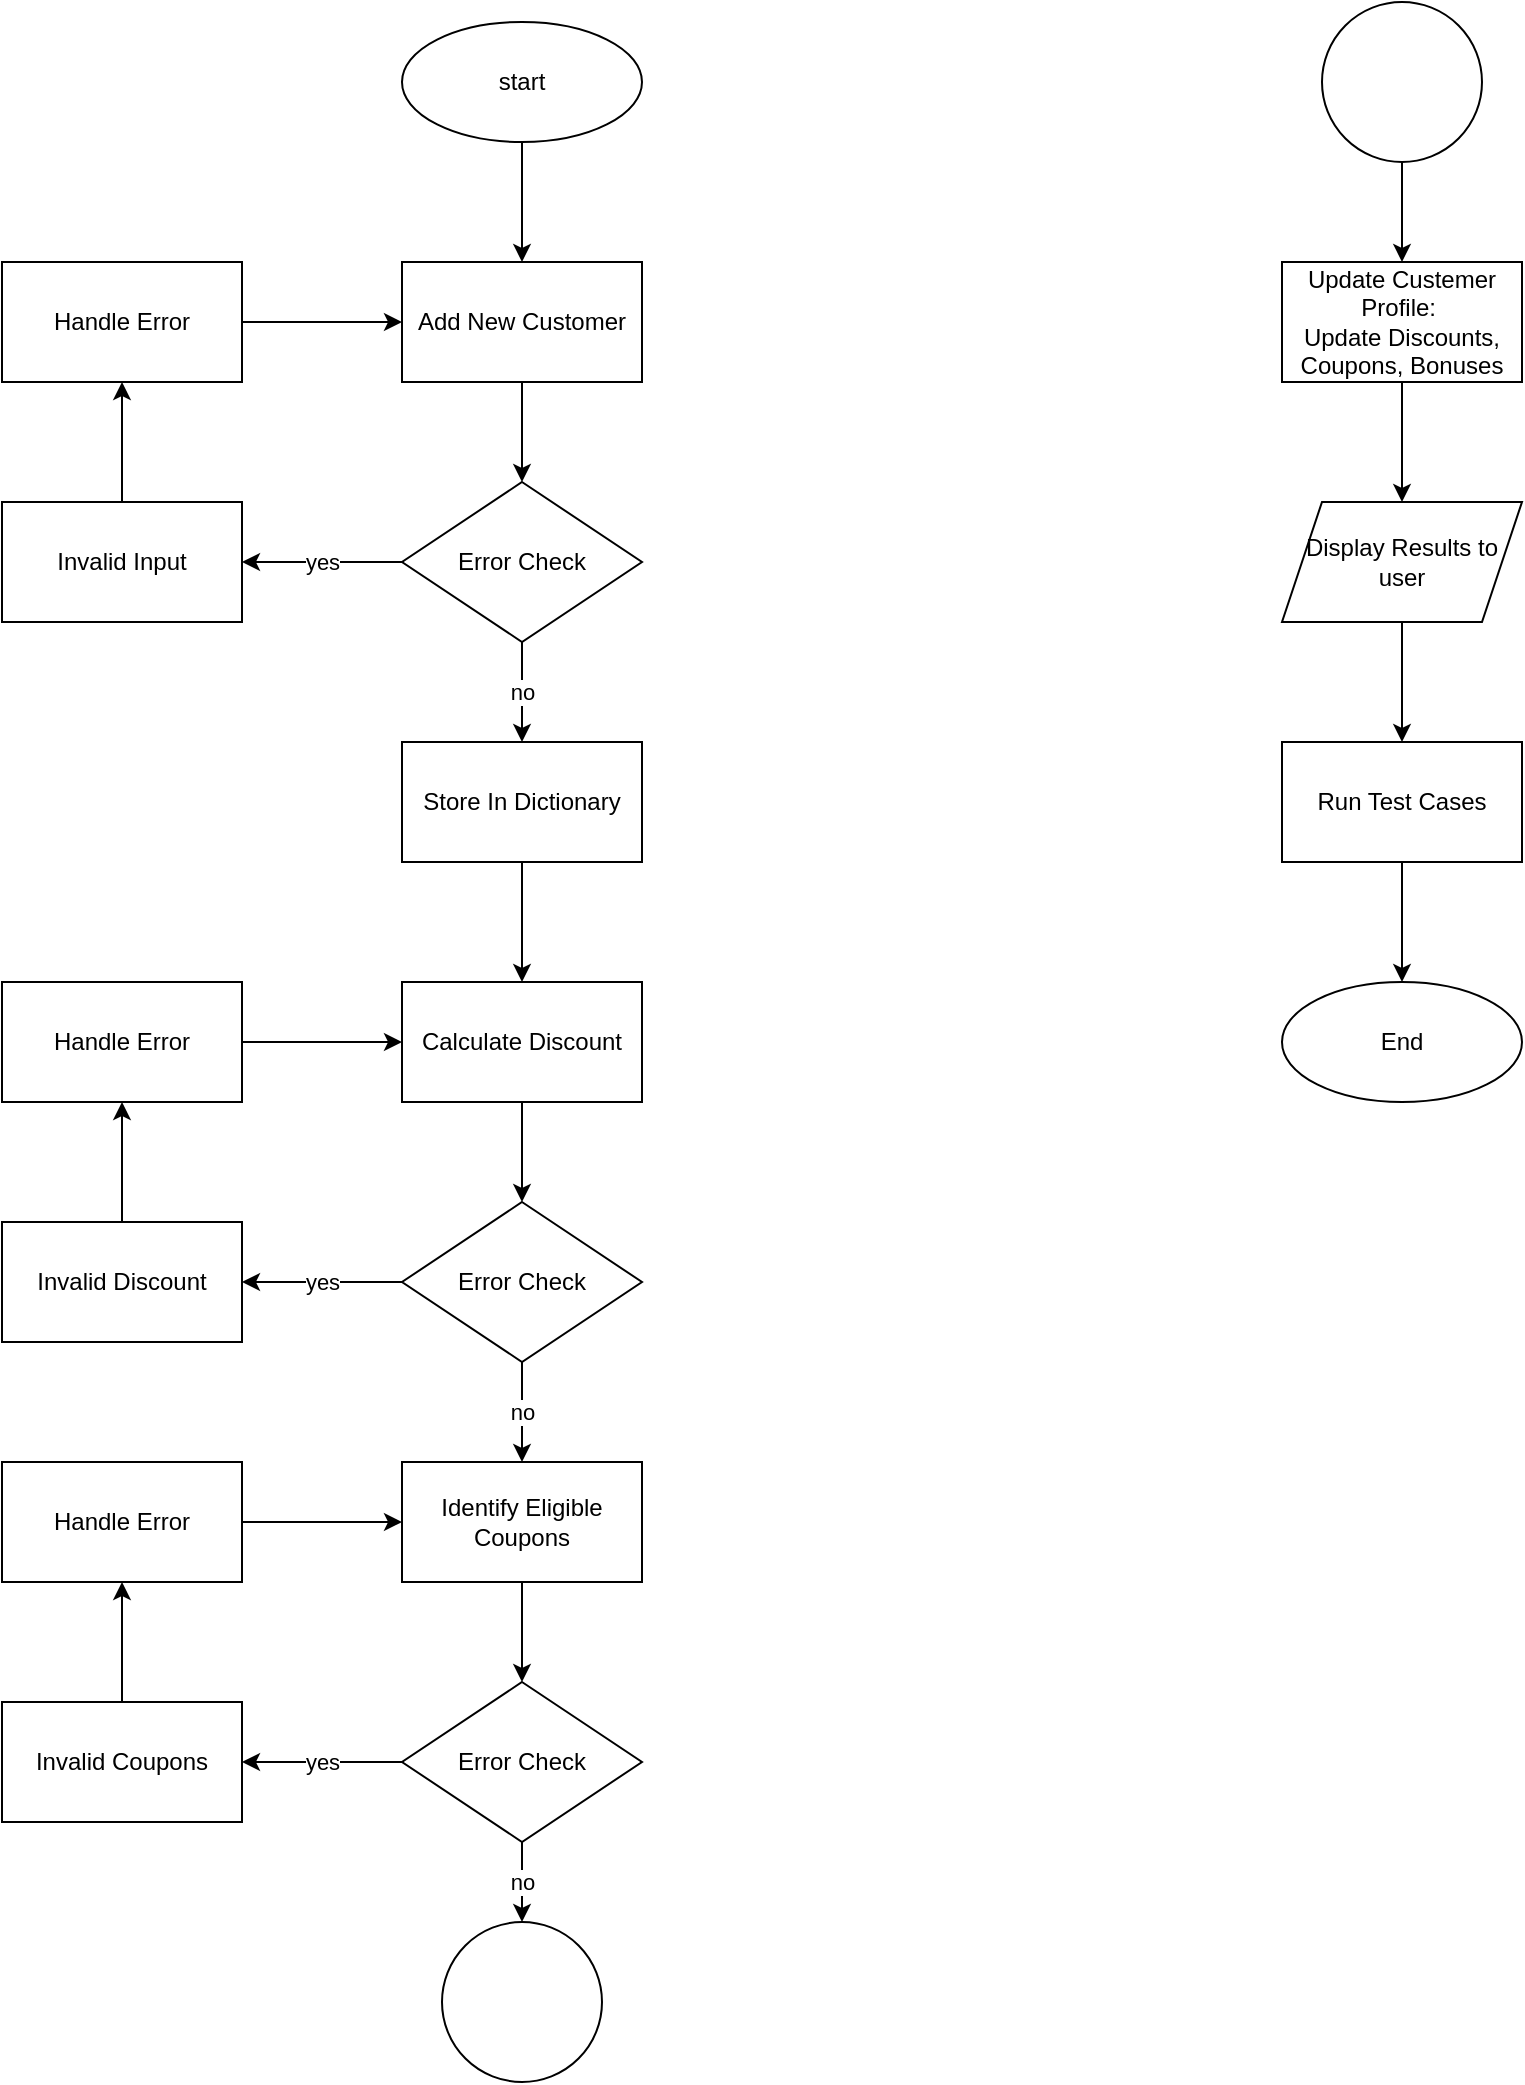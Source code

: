 <mxfile version="28.0.6">
  <diagram name="Page-1" id="p4cVl2KoE-AoN8D7DvPU">
    <mxGraphModel dx="1892" dy="1726" grid="1" gridSize="10" guides="1" tooltips="1" connect="1" arrows="1" fold="1" page="1" pageScale="1" pageWidth="850" pageHeight="1100" math="0" shadow="0">
      <root>
        <mxCell id="0" />
        <mxCell id="1" parent="0" />
        <mxCell id="3lA7HQ7cckT1QiHHWbMs-3" value="" style="edgeStyle=orthogonalEdgeStyle;rounded=0;orthogonalLoop=1;jettySize=auto;html=1;" edge="1" parent="1" source="3lA7HQ7cckT1QiHHWbMs-1" target="3lA7HQ7cckT1QiHHWbMs-2">
          <mxGeometry relative="1" as="geometry" />
        </mxCell>
        <mxCell id="3lA7HQ7cckT1QiHHWbMs-1" value="start" style="ellipse;whiteSpace=wrap;html=1;" vertex="1" parent="1">
          <mxGeometry x="80" y="-1070" width="120" height="60" as="geometry" />
        </mxCell>
        <mxCell id="3lA7HQ7cckT1QiHHWbMs-5" value="" style="edgeStyle=orthogonalEdgeStyle;rounded=0;orthogonalLoop=1;jettySize=auto;html=1;" edge="1" parent="1" source="3lA7HQ7cckT1QiHHWbMs-2" target="3lA7HQ7cckT1QiHHWbMs-4">
          <mxGeometry relative="1" as="geometry" />
        </mxCell>
        <mxCell id="3lA7HQ7cckT1QiHHWbMs-2" value="Add New Customer" style="whiteSpace=wrap;html=1;" vertex="1" parent="1">
          <mxGeometry x="80" y="-950" width="120" height="60" as="geometry" />
        </mxCell>
        <mxCell id="3lA7HQ7cckT1QiHHWbMs-7" value="yes" style="edgeStyle=orthogonalEdgeStyle;rounded=0;orthogonalLoop=1;jettySize=auto;html=1;" edge="1" parent="1" source="3lA7HQ7cckT1QiHHWbMs-4" target="3lA7HQ7cckT1QiHHWbMs-6">
          <mxGeometry relative="1" as="geometry" />
        </mxCell>
        <mxCell id="3lA7HQ7cckT1QiHHWbMs-15" value="no" style="edgeStyle=orthogonalEdgeStyle;rounded=0;orthogonalLoop=1;jettySize=auto;html=1;entryX=0.5;entryY=0;entryDx=0;entryDy=0;" edge="1" parent="1" source="3lA7HQ7cckT1QiHHWbMs-4" target="3lA7HQ7cckT1QiHHWbMs-8">
          <mxGeometry relative="1" as="geometry" />
        </mxCell>
        <mxCell id="3lA7HQ7cckT1QiHHWbMs-4" value="Error Check" style="rhombus;whiteSpace=wrap;html=1;" vertex="1" parent="1">
          <mxGeometry x="80" y="-840" width="120" height="80" as="geometry" />
        </mxCell>
        <mxCell id="3lA7HQ7cckT1QiHHWbMs-13" value="" style="edgeStyle=orthogonalEdgeStyle;rounded=0;orthogonalLoop=1;jettySize=auto;html=1;" edge="1" parent="1" source="3lA7HQ7cckT1QiHHWbMs-6" target="3lA7HQ7cckT1QiHHWbMs-12">
          <mxGeometry relative="1" as="geometry" />
        </mxCell>
        <mxCell id="3lA7HQ7cckT1QiHHWbMs-6" value="Invalid Input" style="whiteSpace=wrap;html=1;direction=west;" vertex="1" parent="1">
          <mxGeometry x="-120" y="-830" width="120" height="60" as="geometry" />
        </mxCell>
        <mxCell id="3lA7HQ7cckT1QiHHWbMs-17" value="" style="edgeStyle=orthogonalEdgeStyle;rounded=0;orthogonalLoop=1;jettySize=auto;html=1;" edge="1" parent="1" source="3lA7HQ7cckT1QiHHWbMs-8" target="3lA7HQ7cckT1QiHHWbMs-16">
          <mxGeometry relative="1" as="geometry" />
        </mxCell>
        <mxCell id="3lA7HQ7cckT1QiHHWbMs-8" value="Store In Dictionary" style="whiteSpace=wrap;html=1;" vertex="1" parent="1">
          <mxGeometry x="80" y="-710" width="120" height="60" as="geometry" />
        </mxCell>
        <mxCell id="3lA7HQ7cckT1QiHHWbMs-14" style="edgeStyle=orthogonalEdgeStyle;rounded=0;orthogonalLoop=1;jettySize=auto;html=1;entryX=0;entryY=0.5;entryDx=0;entryDy=0;" edge="1" parent="1" source="3lA7HQ7cckT1QiHHWbMs-12" target="3lA7HQ7cckT1QiHHWbMs-2">
          <mxGeometry relative="1" as="geometry" />
        </mxCell>
        <mxCell id="3lA7HQ7cckT1QiHHWbMs-12" value="Handle Error" style="whiteSpace=wrap;html=1;direction=west;" vertex="1" parent="1">
          <mxGeometry x="-120" y="-950" width="120" height="60" as="geometry" />
        </mxCell>
        <mxCell id="3lA7HQ7cckT1QiHHWbMs-19" value="" style="edgeStyle=orthogonalEdgeStyle;rounded=0;orthogonalLoop=1;jettySize=auto;html=1;" edge="1" parent="1" source="3lA7HQ7cckT1QiHHWbMs-16" target="3lA7HQ7cckT1QiHHWbMs-18">
          <mxGeometry relative="1" as="geometry" />
        </mxCell>
        <mxCell id="3lA7HQ7cckT1QiHHWbMs-16" value="Calculate Discount" style="whiteSpace=wrap;html=1;" vertex="1" parent="1">
          <mxGeometry x="80" y="-590" width="120" height="60" as="geometry" />
        </mxCell>
        <mxCell id="3lA7HQ7cckT1QiHHWbMs-21" value="yes" style="edgeStyle=orthogonalEdgeStyle;rounded=0;orthogonalLoop=1;jettySize=auto;html=1;" edge="1" parent="1" source="3lA7HQ7cckT1QiHHWbMs-18" target="3lA7HQ7cckT1QiHHWbMs-20">
          <mxGeometry relative="1" as="geometry" />
        </mxCell>
        <mxCell id="3lA7HQ7cckT1QiHHWbMs-27" value="no" style="edgeStyle=orthogonalEdgeStyle;rounded=0;orthogonalLoop=1;jettySize=auto;html=1;" edge="1" parent="1" source="3lA7HQ7cckT1QiHHWbMs-18" target="3lA7HQ7cckT1QiHHWbMs-26">
          <mxGeometry relative="1" as="geometry" />
        </mxCell>
        <mxCell id="3lA7HQ7cckT1QiHHWbMs-18" value="Error Check" style="rhombus;whiteSpace=wrap;html=1;" vertex="1" parent="1">
          <mxGeometry x="80" y="-480" width="120" height="80" as="geometry" />
        </mxCell>
        <mxCell id="3lA7HQ7cckT1QiHHWbMs-24" value="" style="edgeStyle=orthogonalEdgeStyle;rounded=0;orthogonalLoop=1;jettySize=auto;html=1;" edge="1" parent="1" source="3lA7HQ7cckT1QiHHWbMs-20" target="3lA7HQ7cckT1QiHHWbMs-23">
          <mxGeometry relative="1" as="geometry" />
        </mxCell>
        <mxCell id="3lA7HQ7cckT1QiHHWbMs-20" value="Invalid Discount" style="whiteSpace=wrap;html=1;" vertex="1" parent="1">
          <mxGeometry x="-120" y="-470" width="120" height="60" as="geometry" />
        </mxCell>
        <mxCell id="3lA7HQ7cckT1QiHHWbMs-22" style="edgeStyle=orthogonalEdgeStyle;rounded=0;orthogonalLoop=1;jettySize=auto;html=1;exitX=0.5;exitY=1;exitDx=0;exitDy=0;" edge="1" parent="1" source="3lA7HQ7cckT1QiHHWbMs-8" target="3lA7HQ7cckT1QiHHWbMs-8">
          <mxGeometry relative="1" as="geometry" />
        </mxCell>
        <mxCell id="3lA7HQ7cckT1QiHHWbMs-25" style="edgeStyle=orthogonalEdgeStyle;rounded=0;orthogonalLoop=1;jettySize=auto;html=1;entryX=0;entryY=0.5;entryDx=0;entryDy=0;" edge="1" parent="1" source="3lA7HQ7cckT1QiHHWbMs-23" target="3lA7HQ7cckT1QiHHWbMs-16">
          <mxGeometry relative="1" as="geometry" />
        </mxCell>
        <mxCell id="3lA7HQ7cckT1QiHHWbMs-23" value="Handle Error" style="whiteSpace=wrap;html=1;" vertex="1" parent="1">
          <mxGeometry x="-120" y="-590" width="120" height="60" as="geometry" />
        </mxCell>
        <mxCell id="3lA7HQ7cckT1QiHHWbMs-31" value="" style="edgeStyle=orthogonalEdgeStyle;rounded=0;orthogonalLoop=1;jettySize=auto;html=1;" edge="1" parent="1" source="3lA7HQ7cckT1QiHHWbMs-26" target="3lA7HQ7cckT1QiHHWbMs-30">
          <mxGeometry relative="1" as="geometry" />
        </mxCell>
        <mxCell id="3lA7HQ7cckT1QiHHWbMs-26" value="Identify Eligible Coupons" style="whiteSpace=wrap;html=1;" vertex="1" parent="1">
          <mxGeometry x="80" y="-350" width="120" height="60" as="geometry" />
        </mxCell>
        <mxCell id="3lA7HQ7cckT1QiHHWbMs-28" style="edgeStyle=orthogonalEdgeStyle;rounded=0;orthogonalLoop=1;jettySize=auto;html=1;exitX=0.5;exitY=1;exitDx=0;exitDy=0;" edge="1" parent="1" source="3lA7HQ7cckT1QiHHWbMs-20" target="3lA7HQ7cckT1QiHHWbMs-20">
          <mxGeometry relative="1" as="geometry" />
        </mxCell>
        <mxCell id="3lA7HQ7cckT1QiHHWbMs-34" value="yes" style="edgeStyle=orthogonalEdgeStyle;rounded=0;orthogonalLoop=1;jettySize=auto;html=1;" edge="1" parent="1" source="3lA7HQ7cckT1QiHHWbMs-30" target="3lA7HQ7cckT1QiHHWbMs-33">
          <mxGeometry relative="1" as="geometry" />
        </mxCell>
        <mxCell id="3lA7HQ7cckT1QiHHWbMs-40" value="no" style="edgeStyle=orthogonalEdgeStyle;rounded=0;orthogonalLoop=1;jettySize=auto;html=1;" edge="1" parent="1" source="3lA7HQ7cckT1QiHHWbMs-30" target="3lA7HQ7cckT1QiHHWbMs-39">
          <mxGeometry relative="1" as="geometry" />
        </mxCell>
        <mxCell id="3lA7HQ7cckT1QiHHWbMs-30" value="Error Check" style="rhombus;whiteSpace=wrap;html=1;" vertex="1" parent="1">
          <mxGeometry x="80" y="-240" width="120" height="80" as="geometry" />
        </mxCell>
        <mxCell id="3lA7HQ7cckT1QiHHWbMs-36" value="" style="edgeStyle=orthogonalEdgeStyle;rounded=0;orthogonalLoop=1;jettySize=auto;html=1;" edge="1" parent="1" source="3lA7HQ7cckT1QiHHWbMs-33" target="3lA7HQ7cckT1QiHHWbMs-35">
          <mxGeometry relative="1" as="geometry" />
        </mxCell>
        <mxCell id="3lA7HQ7cckT1QiHHWbMs-33" value="Invalid Coupons" style="whiteSpace=wrap;html=1;" vertex="1" parent="1">
          <mxGeometry x="-120" y="-230" width="120" height="60" as="geometry" />
        </mxCell>
        <mxCell id="3lA7HQ7cckT1QiHHWbMs-37" style="edgeStyle=orthogonalEdgeStyle;rounded=0;orthogonalLoop=1;jettySize=auto;html=1;entryX=0;entryY=0.5;entryDx=0;entryDy=0;" edge="1" parent="1" source="3lA7HQ7cckT1QiHHWbMs-35" target="3lA7HQ7cckT1QiHHWbMs-26">
          <mxGeometry relative="1" as="geometry" />
        </mxCell>
        <mxCell id="3lA7HQ7cckT1QiHHWbMs-35" value="Handle Error" style="whiteSpace=wrap;html=1;" vertex="1" parent="1">
          <mxGeometry x="-120" y="-350" width="120" height="60" as="geometry" />
        </mxCell>
        <mxCell id="3lA7HQ7cckT1QiHHWbMs-39" value="" style="ellipse;whiteSpace=wrap;html=1;" vertex="1" parent="1">
          <mxGeometry x="100" y="-120" width="80" height="80" as="geometry" />
        </mxCell>
        <mxCell id="3lA7HQ7cckT1QiHHWbMs-43" style="edgeStyle=orthogonalEdgeStyle;rounded=0;orthogonalLoop=1;jettySize=auto;html=1;entryX=0.5;entryY=0;entryDx=0;entryDy=0;" edge="1" parent="1" source="3lA7HQ7cckT1QiHHWbMs-41" target="3lA7HQ7cckT1QiHHWbMs-42">
          <mxGeometry relative="1" as="geometry" />
        </mxCell>
        <mxCell id="3lA7HQ7cckT1QiHHWbMs-41" value="" style="ellipse;whiteSpace=wrap;html=1;aspect=fixed;" vertex="1" parent="1">
          <mxGeometry x="540" y="-1080" width="80" height="80" as="geometry" />
        </mxCell>
        <mxCell id="3lA7HQ7cckT1QiHHWbMs-45" value="" style="edgeStyle=orthogonalEdgeStyle;rounded=0;orthogonalLoop=1;jettySize=auto;html=1;" edge="1" parent="1" source="3lA7HQ7cckT1QiHHWbMs-42" target="3lA7HQ7cckT1QiHHWbMs-44">
          <mxGeometry relative="1" as="geometry" />
        </mxCell>
        <mxCell id="3lA7HQ7cckT1QiHHWbMs-42" value="Update Custemer Profile:&amp;nbsp;&lt;div&gt;Update Discounts, Coupons, Bonuses&lt;/div&gt;" style="rounded=0;whiteSpace=wrap;html=1;" vertex="1" parent="1">
          <mxGeometry x="520" y="-950" width="120" height="60" as="geometry" />
        </mxCell>
        <mxCell id="3lA7HQ7cckT1QiHHWbMs-49" value="" style="edgeStyle=orthogonalEdgeStyle;rounded=0;orthogonalLoop=1;jettySize=auto;html=1;" edge="1" parent="1" source="3lA7HQ7cckT1QiHHWbMs-44" target="3lA7HQ7cckT1QiHHWbMs-48">
          <mxGeometry relative="1" as="geometry" />
        </mxCell>
        <mxCell id="3lA7HQ7cckT1QiHHWbMs-44" value="Display Results to user" style="shape=parallelogram;perimeter=parallelogramPerimeter;whiteSpace=wrap;html=1;fixedSize=1;rounded=0;" vertex="1" parent="1">
          <mxGeometry x="520" y="-830" width="120" height="60" as="geometry" />
        </mxCell>
        <mxCell id="3lA7HQ7cckT1QiHHWbMs-46" value="End" style="ellipse;whiteSpace=wrap;html=1;" vertex="1" parent="1">
          <mxGeometry x="520" y="-590" width="120" height="60" as="geometry" />
        </mxCell>
        <mxCell id="3lA7HQ7cckT1QiHHWbMs-50" style="edgeStyle=orthogonalEdgeStyle;rounded=0;orthogonalLoop=1;jettySize=auto;html=1;entryX=0.5;entryY=0;entryDx=0;entryDy=0;" edge="1" parent="1" source="3lA7HQ7cckT1QiHHWbMs-48" target="3lA7HQ7cckT1QiHHWbMs-46">
          <mxGeometry relative="1" as="geometry" />
        </mxCell>
        <mxCell id="3lA7HQ7cckT1QiHHWbMs-48" value="Run Test Cases" style="whiteSpace=wrap;html=1;rounded=0;" vertex="1" parent="1">
          <mxGeometry x="520" y="-710" width="120" height="60" as="geometry" />
        </mxCell>
      </root>
    </mxGraphModel>
  </diagram>
</mxfile>
